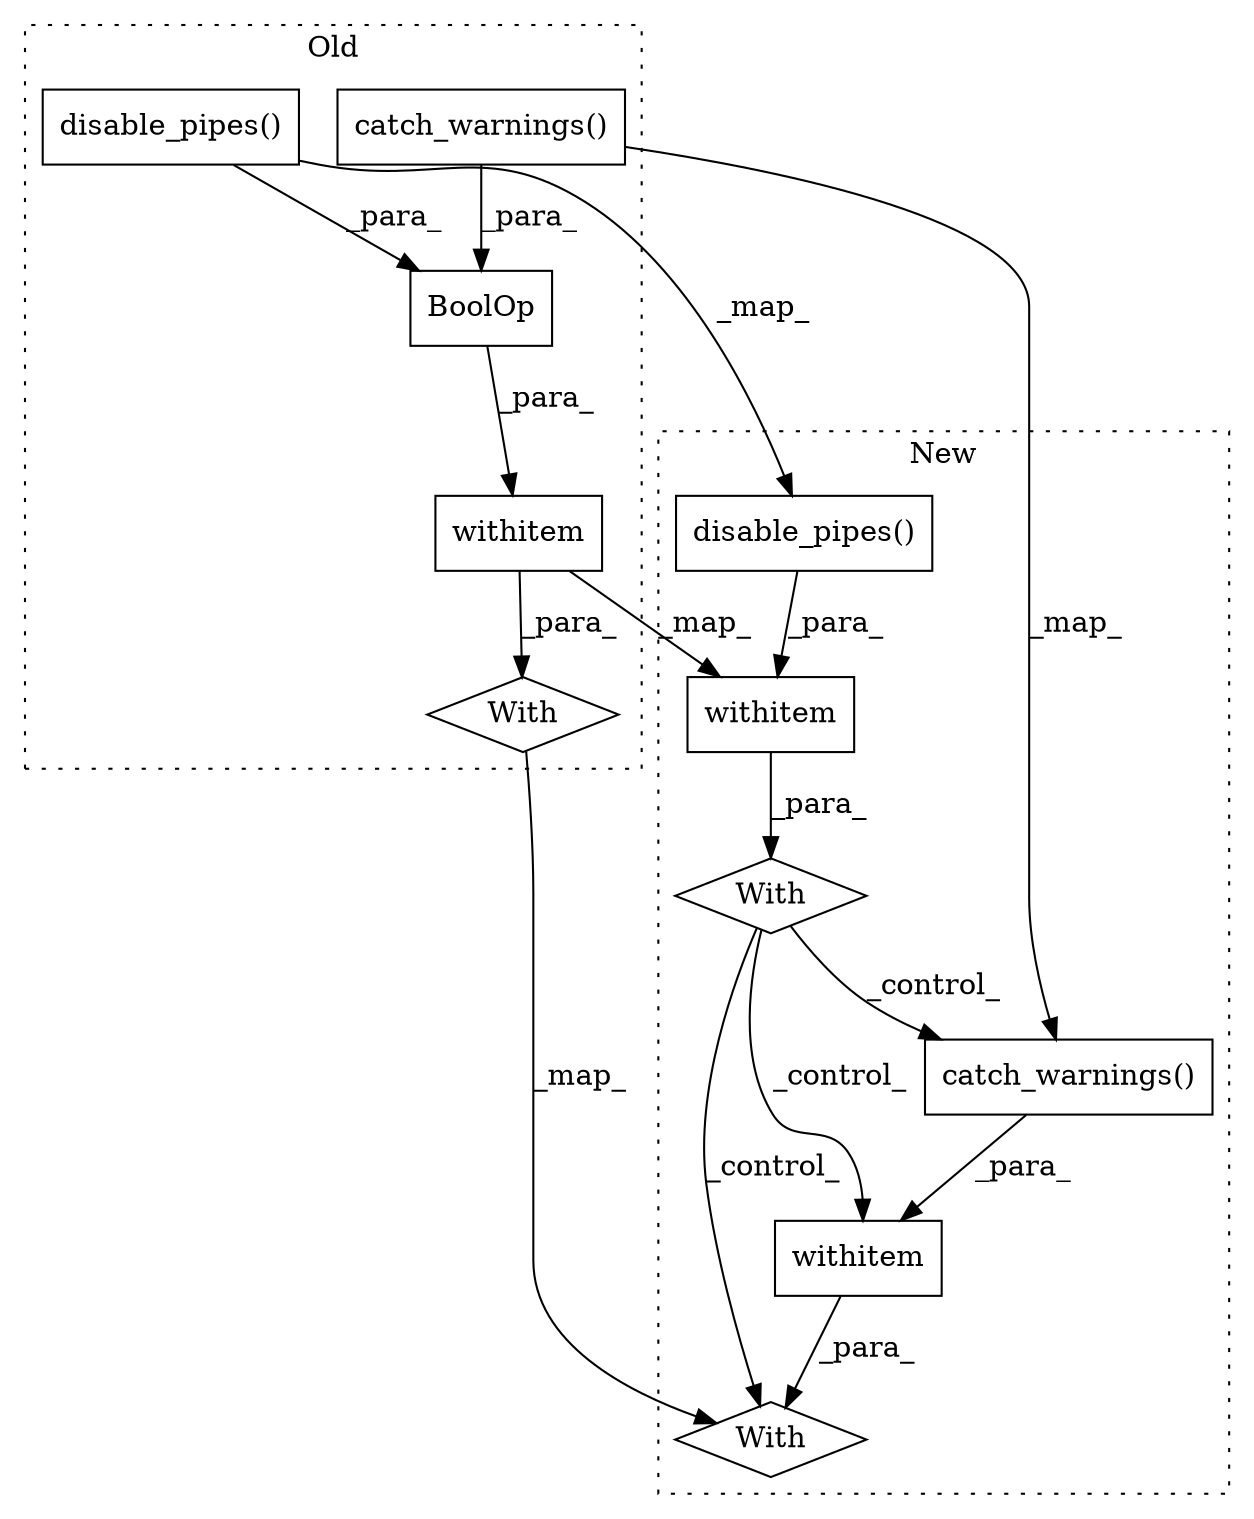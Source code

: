 digraph G {
subgraph cluster0 {
1 [label="disable_pipes()" a="75" s="2266,2285" l="18,12" shape="box"];
4 [label="With" a="39" s="2261,2269" l="5,125" shape="diamond"];
7 [label="catch_warnings()" a="75" s="2302" l="25" shape="box"];
8 [label="BoolOp" a="72" s="2266" l="61" shape="box"];
9 [label="withitem" a="49" s="2266" l="3" shape="box"];
label = "Old";
style="dotted";
}
subgraph cluster1 {
2 [label="disable_pipes()" a="75" s="2266,2285" l="18,12" shape="box"];
3 [label="With" a="39" s="2299,2307" l="0,84" shape="diamond"];
5 [label="withitem" a="49" s="2299" l="8" shape="box"];
6 [label="catch_warnings()" a="75" s="2299" l="25" shape="box"];
10 [label="withitem" a="49" s="2266" l="3" shape="box"];
11 [label="With" a="39" s="2261,2269" l="5,30" shape="diamond"];
label = "New";
style="dotted";
}
1 -> 2 [label="_map_"];
1 -> 8 [label="_para_"];
2 -> 10 [label="_para_"];
4 -> 3 [label="_map_"];
5 -> 3 [label="_para_"];
6 -> 5 [label="_para_"];
7 -> 6 [label="_map_"];
7 -> 8 [label="_para_"];
8 -> 9 [label="_para_"];
9 -> 10 [label="_map_"];
9 -> 4 [label="_para_"];
10 -> 11 [label="_para_"];
11 -> 6 [label="_control_"];
11 -> 5 [label="_control_"];
11 -> 3 [label="_control_"];
}